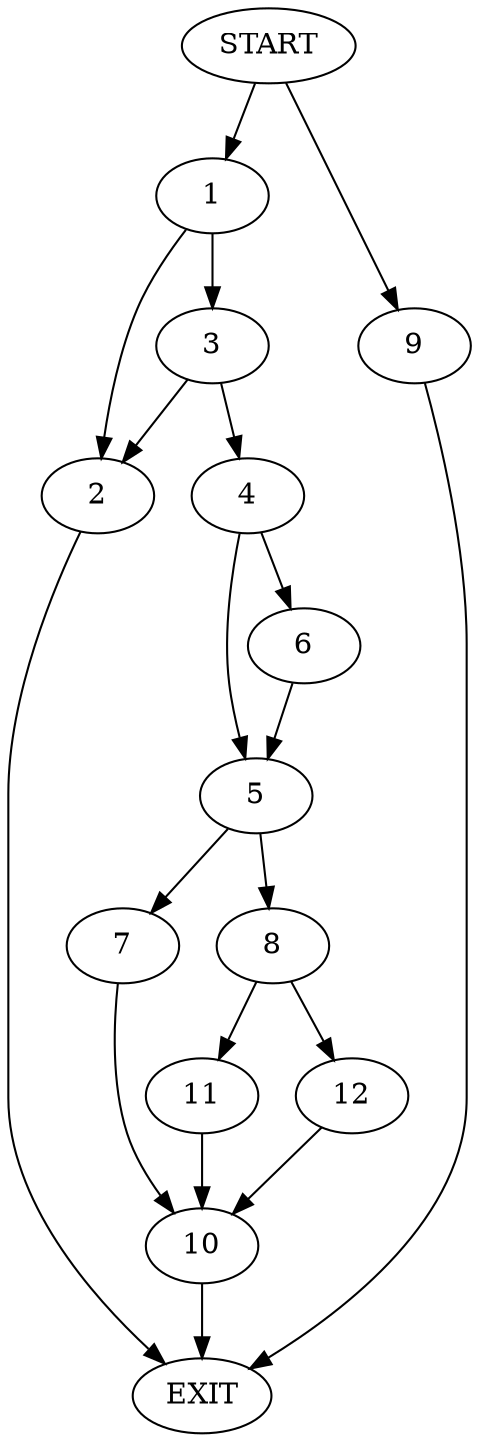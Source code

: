 digraph {
0 [label="START"]
13 [label="EXIT"]
0 -> 1
1 -> 2
1 -> 3
3 -> 4
3 -> 2
2 -> 13
4 -> 5
4 -> 6
5 -> 7
5 -> 8
6 -> 5
0 -> 9
9 -> 13
7 -> 10
8 -> 11
8 -> 12
11 -> 10
12 -> 10
10 -> 13
}
